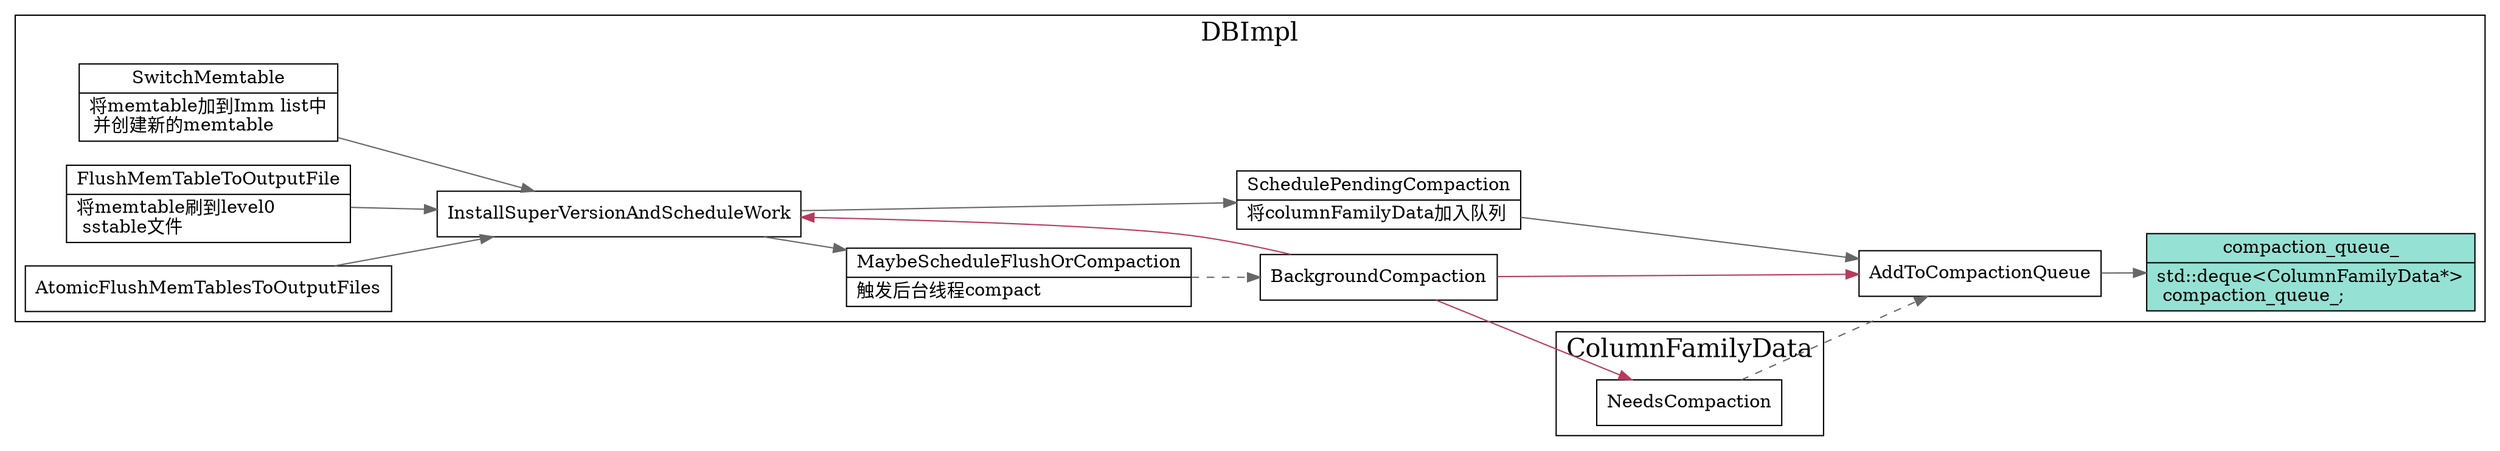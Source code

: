 digraph atomic_flush {
  node[shape=box];
  edge[color=gray40];
  newrank=true;
  rankdir=LR;

  subgraph cluster_ColumnFamilyData {
    graph[label="ColumnFamilyData";fontsize=20;];
    NeedsCompaction;
  }


  subgraph cluster_DBImpl {
    graph[label="DBImpl";fontsize=20;];
    SwitchMemtable[
      shape="record"
      label="{{
        SwitchMemtable|
        将memtable加到Imm list中\l
        并创建新的memtable\l
      }}"
    ];
    SchedulePendingCompaction[
      shape="record"
      label="{{
        SchedulePendingCompaction|
        将columnFamilyData加入队列\l
      }}"
    ];
    MaybeScheduleFlushOrCompaction[
      shape="record"
      label="{{
        MaybeScheduleFlushOrCompaction|
        触发后台线程compact\l
      }}"
    ];
    FlushMemTableToOutputFile[
      shape="record"
      label="{{
        FlushMemTableToOutputFile|
        将memtable刷到level0\l
        sstable文件\l
      }}"
    ];
    {
      //CreateColumnFamilyImpl;
      //CreateColumnFamilyWithImport;
      //DeleteFile;
      //DeleteFilesInRanges;
      //IngestExternalFile;
      AtomicFlushMemTablesToOutputFiles;
      FlushMemTableToOutputFile;
      //CompactFilesImpl;
      SwitchMemtable;
    }-> InstallSuperVersionAndScheduleWork;

    InstallSuperVersionAndScheduleWork ->{
      SchedulePendingCompaction;
      MaybeScheduleFlushOrCompaction;
    }
    MaybeScheduleFlushOrCompaction -> BackgroundCompaction[style=dashed]

    //SuggestCompactRange -> SehedulePendingCompaction;
    SchedulePendingCompaction -> AddToCompactionQueue;

    BackgroundCompaction -> {
      AddToCompactionQueue;
      NeedsCompaction;
      InstallSuperVersionAndScheduleWork
    }[color="#b83b5e"]

    NeedsCompaction -> AddToCompactionQueue[style=dashed];
    AddToCompactionQueue -> { compaction_queue_;}

    compaction_queue_[
      shape="record";
      fillcolor="#95e1d3"
      style=filled;
      label="{{
        compaction_queue_|
          std::deque\<ColumnFamilyData*\>\l 
          compaction_queue_;\l
      }}";
    ];
  }
  //{rank=same;BackgroundCompaction;CompactionPicker_PickCompaction;}
}

